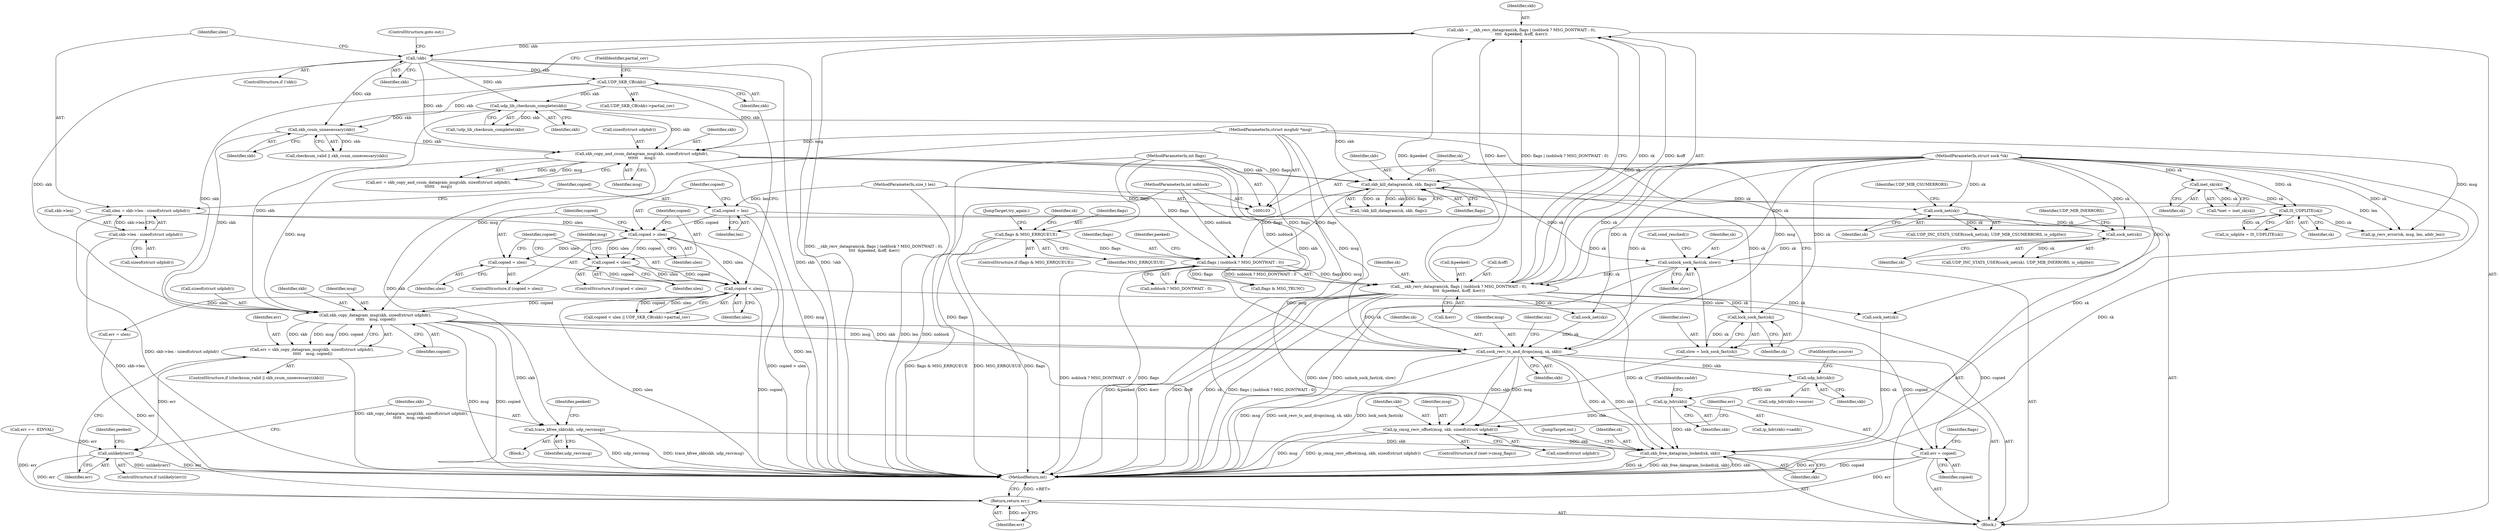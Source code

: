 digraph "0_linux_197c949e7798fbf28cfadc69d9ca0c2abbf93191@API" {
"1000220" [label="(Call,skb_copy_datagram_msg(skb, sizeof(struct udphdr),\n \t\t\t\t\t    msg, copied))"];
"1000163" [label="(Call,!skb)"];
"1000146" [label="(Call,skb = __skb_recv_datagram(sk, flags | (noblock ? MSG_DONTWAIT : 0),\n\t\t\t\t  &peeked, &off, &err))"];
"1000148" [label="(Call,__skb_recv_datagram(sk, flags | (noblock ? MSG_DONTWAIT : 0),\n\t\t\t\t  &peeked, &off, &err))"];
"1000364" [label="(Call,unlock_sock_fast(sk, slow))"];
"1000360" [label="(Call,sock_net(sk))"];
"1000355" [label="(Call,sock_net(sk))"];
"1000349" [label="(Call,skb_kill_datagram(sk, skb, flags))"];
"1000345" [label="(Call,lock_sock_fast(sk))"];
"1000104" [label="(MethodParameterIn,struct sock *sk)"];
"1000207" [label="(Call,udp_lib_checksum_complete(skb))"];
"1000200" [label="(Call,UDP_SKB_CB(skb))"];
"1000230" [label="(Call,skb_copy_and_csum_datagram_msg(skb, sizeof(struct udphdr),\n\t\t\t\t\t\t     msg))"];
"1000216" [label="(Call,skb_csum_unnecessary(skb))"];
"1000105" [label="(MethodParameterIn,struct msghdr *msg)"];
"1000150" [label="(Call,flags | (noblock ? MSG_DONTWAIT : 0))"];
"1000136" [label="(Call,flags & MSG_ERRQUEUE)"];
"1000108" [label="(MethodParameterIn,int flags)"];
"1000107" [label="(MethodParameterIn,int noblock)"];
"1000343" [label="(Call,slow = lock_sock_fast(sk))"];
"1000128" [label="(Call,IS_UDPLITE(sk))"];
"1000114" [label="(Call,inet_sk(sk))"];
"1000196" [label="(Call,copied < ulen)"];
"1000181" [label="(Call,copied = ulen)"];
"1000178" [label="(Call,copied > ulen)"];
"1000174" [label="(Call,copied = len)"];
"1000106" [label="(MethodParameterIn,size_t len)"];
"1000166" [label="(Call,ulen = skb->len - sizeof(struct udphdr))"];
"1000168" [label="(Call,skb->len - sizeof(struct udphdr))"];
"1000186" [label="(Call,copied < ulen)"];
"1000218" [label="(Call,err = skb_copy_datagram_msg(skb, sizeof(struct udphdr),\n \t\t\t\t\t    msg, copied))"];
"1000242" [label="(Call,unlikely(err))"];
"1000340" [label="(Return,return err;)"];
"1000245" [label="(Call,trace_kfree_skb(skb, udp_recvmsg))"];
"1000336" [label="(Call,skb_free_datagram_locked(sk, skb))"];
"1000271" [label="(Call,sock_recv_ts_and_drops(msg, sk, skb))"];
"1000288" [label="(Call,udp_hdr(skb))"];
"1000298" [label="(Call,ip_hdr(skb))"];
"1000320" [label="(Call,ip_cmsg_recv_offset(msg, skb, sizeof(struct udphdr)))"];
"1000325" [label="(Call,err = copied)"];
"1000246" [label="(Identifier,skb)"];
"1000175" [label="(Identifier,copied)"];
"1000244" [label="(Block,)"];
"1000354" [label="(Call,UDP_INC_STATS_USER(sock_net(sk), UDP_MIB_CSUMERRORS, is_udplite))"];
"1000195" [label="(Call,copied < ulen || UDP_SKB_CB(skb)->partial_cov)"];
"1000228" [label="(Call,err = skb_copy_and_csum_datagram_msg(skb, sizeof(struct udphdr),\n\t\t\t\t\t\t     msg))"];
"1000180" [label="(Identifier,ulen)"];
"1000272" [label="(Identifier,msg)"];
"1000105" [label="(MethodParameterIn,struct msghdr *msg)"];
"1000140" [label="(Call,ip_recv_error(sk, msg, len, addr_len))"];
"1000330" [label="(Identifier,flags)"];
"1000267" [label="(Call,sock_net(sk))"];
"1000300" [label="(FieldIdentifier,saddr)"];
"1000177" [label="(ControlStructure,if (copied > ulen))"];
"1000258" [label="(Call,sock_net(sk))"];
"1000150" [label="(Call,flags | (noblock ? MSG_DONTWAIT : 0))"];
"1000216" [label="(Call,skb_csum_unnecessary(skb))"];
"1000351" [label="(Identifier,skb)"];
"1000169" [label="(Call,skb->len)"];
"1000106" [label="(MethodParameterIn,size_t len)"];
"1000112" [label="(Call,*inet = inet_sk(sk))"];
"1000198" [label="(Identifier,ulen)"];
"1000297" [label="(Call,ip_hdr(skb)->saddr)"];
"1000145" [label="(JumpTarget,try_again:)"];
"1000340" [label="(Return,return err;)"];
"1000276" [label="(Identifier,sin)"];
"1000104" [label="(MethodParameterIn,struct sock *sk)"];
"1000364" [label="(Call,unlock_sock_fast(sk, slow))"];
"1000345" [label="(Call,lock_sock_fast(sk))"];
"1000241" [label="(ControlStructure,if (unlikely(err)))"];
"1000236" [label="(Call,err == -EINVAL)"];
"1000217" [label="(Identifier,skb)"];
"1000114" [label="(Call,inet_sk(sk))"];
"1000166" [label="(Call,ulen = skb->len - sizeof(struct udphdr))"];
"1000181" [label="(Call,copied = ulen)"];
"1000182" [label="(Identifier,copied)"];
"1000213" [label="(ControlStructure,if (checksum_valid || skb_csum_unnecessary(skb)))"];
"1000350" [label="(Identifier,sk)"];
"1000320" [label="(Call,ip_cmsg_recv_offset(msg, skb, sizeof(struct udphdr)))"];
"1000344" [label="(Identifier,slow)"];
"1000141" [label="(Identifier,sk)"];
"1000162" [label="(ControlStructure,if (!skb))"];
"1000183" [label="(Identifier,ulen)"];
"1000156" [label="(Call,&peeked)"];
"1000108" [label="(MethodParameterIn,int flags)"];
"1000242" [label="(Call,unlikely(err))"];
"1000163" [label="(Call,!skb)"];
"1000265" [label="(Identifier,peeked)"];
"1000325" [label="(Call,err = copied)"];
"1000346" [label="(Identifier,sk)"];
"1000135" [label="(ControlStructure,if (flags & MSG_ERRQUEUE))"];
"1000129" [label="(Identifier,sk)"];
"1000176" [label="(Identifier,len)"];
"1000219" [label="(Identifier,err)"];
"1000147" [label="(Identifier,skb)"];
"1000232" [label="(Call,sizeof(struct udphdr))"];
"1000185" [label="(ControlStructure,if (copied < ulen))"];
"1000222" [label="(Call,sizeof(struct udphdr))"];
"1000274" [label="(Identifier,skb)"];
"1000366" [label="(Identifier,slow)"];
"1000298" [label="(Call,ip_hdr(skb))"];
"1000220" [label="(Call,skb_copy_datagram_msg(skb, sizeof(struct udphdr),\n \t\t\t\t\t    msg, copied))"];
"1000128" [label="(Call,IS_UDPLITE(sk))"];
"1000152" [label="(Call,noblock ? MSG_DONTWAIT : 0)"];
"1000207" [label="(Call,udp_lib_checksum_complete(skb))"];
"1000126" [label="(Call,is_udplite = IS_UDPLITE(sk))"];
"1000199" [label="(Call,UDP_SKB_CB(skb)->partial_cov)"];
"1000341" [label="(Identifier,err)"];
"1000158" [label="(Call,&off)"];
"1000214" [label="(Call,checksum_valid || skb_csum_unnecessary(skb))"];
"1000137" [label="(Identifier,flags)"];
"1000234" [label="(Identifier,msg)"];
"1000191" [label="(Identifier,msg)"];
"1000352" [label="(Identifier,flags)"];
"1000188" [label="(Identifier,ulen)"];
"1000250" [label="(Identifier,peeked)"];
"1000365" [label="(Identifier,sk)"];
"1000337" [label="(Identifier,sk)"];
"1000336" [label="(Call,skb_free_datagram_locked(sk, skb))"];
"1000327" [label="(Identifier,copied)"];
"1000138" [label="(Identifier,MSG_ERRQUEUE)"];
"1000323" [label="(Call,sizeof(struct udphdr))"];
"1000110" [label="(Block,)"];
"1000374" [label="(MethodReturn,int)"];
"1000151" [label="(Identifier,flags)"];
"1000206" [label="(Call,!udp_lib_checksum_complete(skb))"];
"1000164" [label="(Identifier,skb)"];
"1000349" [label="(Call,skb_kill_datagram(sk, skb, flags))"];
"1000356" [label="(Identifier,sk)"];
"1000357" [label="(Identifier,UDP_MIB_CSUMERRORS)"];
"1000165" [label="(ControlStructure,goto out;)"];
"1000107" [label="(MethodParameterIn,int noblock)"];
"1000202" [label="(FieldIdentifier,partial_cov)"];
"1000197" [label="(Identifier,copied)"];
"1000287" [label="(Call,udp_hdr(skb)->source)"];
"1000149" [label="(Identifier,sk)"];
"1000339" [label="(JumpTarget,out:)"];
"1000367" [label="(Call,cond_resched())"];
"1000187" [label="(Identifier,copied)"];
"1000326" [label="(Identifier,err)"];
"1000196" [label="(Call,copied < ulen)"];
"1000225" [label="(Identifier,copied)"];
"1000231" [label="(Identifier,skb)"];
"1000329" [label="(Call,flags & MSG_TRUNC)"];
"1000167" [label="(Identifier,ulen)"];
"1000360" [label="(Call,sock_net(sk))"];
"1000148" [label="(Call,__skb_recv_datagram(sk, flags | (noblock ? MSG_DONTWAIT : 0),\n\t\t\t\t  &peeked, &off, &err))"];
"1000289" [label="(Identifier,skb)"];
"1000146" [label="(Call,skb = __skb_recv_datagram(sk, flags | (noblock ? MSG_DONTWAIT : 0),\n\t\t\t\t  &peeked, &off, &err))"];
"1000243" [label="(Identifier,err)"];
"1000338" [label="(Identifier,skb)"];
"1000299" [label="(Identifier,skb)"];
"1000361" [label="(Identifier,sk)"];
"1000157" [label="(Identifier,peeked)"];
"1000321" [label="(Identifier,msg)"];
"1000200" [label="(Call,UDP_SKB_CB(skb))"];
"1000348" [label="(Call,!skb_kill_datagram(sk, skb, flags))"];
"1000168" [label="(Call,skb->len - sizeof(struct udphdr))"];
"1000115" [label="(Identifier,sk)"];
"1000316" [label="(ControlStructure,if (inet->cmsg_flags))"];
"1000273" [label="(Identifier,sk)"];
"1000186" [label="(Call,copied < ulen)"];
"1000136" [label="(Call,flags & MSG_ERRQUEUE)"];
"1000359" [label="(Call,UDP_INC_STATS_USER(sock_net(sk), UDP_MIB_INERRORS, is_udplite))"];
"1000332" [label="(Call,err = ulen)"];
"1000172" [label="(Call,sizeof(struct udphdr))"];
"1000160" [label="(Call,&err)"];
"1000174" [label="(Call,copied = len)"];
"1000355" [label="(Call,sock_net(sk))"];
"1000290" [label="(FieldIdentifier,source)"];
"1000221" [label="(Identifier,skb)"];
"1000230" [label="(Call,skb_copy_and_csum_datagram_msg(skb, sizeof(struct udphdr),\n\t\t\t\t\t\t     msg))"];
"1000271" [label="(Call,sock_recv_ts_and_drops(msg, sk, skb))"];
"1000201" [label="(Identifier,skb)"];
"1000178" [label="(Call,copied > ulen)"];
"1000247" [label="(Identifier,udp_recvmsg)"];
"1000224" [label="(Identifier,msg)"];
"1000288" [label="(Call,udp_hdr(skb))"];
"1000322" [label="(Identifier,skb)"];
"1000245" [label="(Call,trace_kfree_skb(skb, udp_recvmsg))"];
"1000343" [label="(Call,slow = lock_sock_fast(sk))"];
"1000208" [label="(Identifier,skb)"];
"1000218" [label="(Call,err = skb_copy_datagram_msg(skb, sizeof(struct udphdr),\n \t\t\t\t\t    msg, copied))"];
"1000179" [label="(Identifier,copied)"];
"1000362" [label="(Identifier,UDP_MIB_INERRORS)"];
"1000220" -> "1000218"  [label="AST: "];
"1000220" -> "1000225"  [label="CFG: "];
"1000221" -> "1000220"  [label="AST: "];
"1000222" -> "1000220"  [label="AST: "];
"1000224" -> "1000220"  [label="AST: "];
"1000225" -> "1000220"  [label="AST: "];
"1000218" -> "1000220"  [label="CFG: "];
"1000220" -> "1000374"  [label="DDG: copied"];
"1000220" -> "1000374"  [label="DDG: msg"];
"1000220" -> "1000218"  [label="DDG: skb"];
"1000220" -> "1000218"  [label="DDG: msg"];
"1000220" -> "1000218"  [label="DDG: copied"];
"1000163" -> "1000220"  [label="DDG: skb"];
"1000200" -> "1000220"  [label="DDG: skb"];
"1000216" -> "1000220"  [label="DDG: skb"];
"1000207" -> "1000220"  [label="DDG: skb"];
"1000230" -> "1000220"  [label="DDG: msg"];
"1000105" -> "1000220"  [label="DDG: msg"];
"1000196" -> "1000220"  [label="DDG: copied"];
"1000220" -> "1000245"  [label="DDG: skb"];
"1000220" -> "1000271"  [label="DDG: msg"];
"1000220" -> "1000271"  [label="DDG: skb"];
"1000220" -> "1000325"  [label="DDG: copied"];
"1000163" -> "1000162"  [label="AST: "];
"1000163" -> "1000164"  [label="CFG: "];
"1000164" -> "1000163"  [label="AST: "];
"1000165" -> "1000163"  [label="CFG: "];
"1000167" -> "1000163"  [label="CFG: "];
"1000163" -> "1000374"  [label="DDG: skb"];
"1000163" -> "1000374"  [label="DDG: !skb"];
"1000146" -> "1000163"  [label="DDG: skb"];
"1000163" -> "1000200"  [label="DDG: skb"];
"1000163" -> "1000207"  [label="DDG: skb"];
"1000163" -> "1000216"  [label="DDG: skb"];
"1000163" -> "1000230"  [label="DDG: skb"];
"1000146" -> "1000110"  [label="AST: "];
"1000146" -> "1000148"  [label="CFG: "];
"1000147" -> "1000146"  [label="AST: "];
"1000148" -> "1000146"  [label="AST: "];
"1000164" -> "1000146"  [label="CFG: "];
"1000146" -> "1000374"  [label="DDG: __skb_recv_datagram(sk, flags | (noblock ? MSG_DONTWAIT : 0),\n\t\t\t\t  &peeked, &off, &err)"];
"1000148" -> "1000146"  [label="DDG: sk"];
"1000148" -> "1000146"  [label="DDG: &off"];
"1000148" -> "1000146"  [label="DDG: &err"];
"1000148" -> "1000146"  [label="DDG: &peeked"];
"1000148" -> "1000146"  [label="DDG: flags | (noblock ? MSG_DONTWAIT : 0)"];
"1000148" -> "1000160"  [label="CFG: "];
"1000149" -> "1000148"  [label="AST: "];
"1000150" -> "1000148"  [label="AST: "];
"1000156" -> "1000148"  [label="AST: "];
"1000158" -> "1000148"  [label="AST: "];
"1000160" -> "1000148"  [label="AST: "];
"1000148" -> "1000374"  [label="DDG: &err"];
"1000148" -> "1000374"  [label="DDG: &off"];
"1000148" -> "1000374"  [label="DDG: sk"];
"1000148" -> "1000374"  [label="DDG: flags | (noblock ? MSG_DONTWAIT : 0)"];
"1000148" -> "1000374"  [label="DDG: &peeked"];
"1000364" -> "1000148"  [label="DDG: sk"];
"1000128" -> "1000148"  [label="DDG: sk"];
"1000104" -> "1000148"  [label="DDG: sk"];
"1000150" -> "1000148"  [label="DDG: flags"];
"1000150" -> "1000148"  [label="DDG: noblock ? MSG_DONTWAIT : 0"];
"1000148" -> "1000258"  [label="DDG: sk"];
"1000148" -> "1000267"  [label="DDG: sk"];
"1000148" -> "1000271"  [label="DDG: sk"];
"1000148" -> "1000336"  [label="DDG: sk"];
"1000148" -> "1000345"  [label="DDG: sk"];
"1000364" -> "1000110"  [label="AST: "];
"1000364" -> "1000366"  [label="CFG: "];
"1000365" -> "1000364"  [label="AST: "];
"1000366" -> "1000364"  [label="AST: "];
"1000367" -> "1000364"  [label="CFG: "];
"1000364" -> "1000374"  [label="DDG: unlock_sock_fast(sk, slow)"];
"1000364" -> "1000374"  [label="DDG: slow"];
"1000360" -> "1000364"  [label="DDG: sk"];
"1000349" -> "1000364"  [label="DDG: sk"];
"1000104" -> "1000364"  [label="DDG: sk"];
"1000343" -> "1000364"  [label="DDG: slow"];
"1000360" -> "1000359"  [label="AST: "];
"1000360" -> "1000361"  [label="CFG: "];
"1000361" -> "1000360"  [label="AST: "];
"1000362" -> "1000360"  [label="CFG: "];
"1000360" -> "1000359"  [label="DDG: sk"];
"1000355" -> "1000360"  [label="DDG: sk"];
"1000104" -> "1000360"  [label="DDG: sk"];
"1000355" -> "1000354"  [label="AST: "];
"1000355" -> "1000356"  [label="CFG: "];
"1000356" -> "1000355"  [label="AST: "];
"1000357" -> "1000355"  [label="CFG: "];
"1000355" -> "1000354"  [label="DDG: sk"];
"1000349" -> "1000355"  [label="DDG: sk"];
"1000104" -> "1000355"  [label="DDG: sk"];
"1000349" -> "1000348"  [label="AST: "];
"1000349" -> "1000352"  [label="CFG: "];
"1000350" -> "1000349"  [label="AST: "];
"1000351" -> "1000349"  [label="AST: "];
"1000352" -> "1000349"  [label="AST: "];
"1000348" -> "1000349"  [label="CFG: "];
"1000349" -> "1000150"  [label="DDG: flags"];
"1000349" -> "1000348"  [label="DDG: sk"];
"1000349" -> "1000348"  [label="DDG: skb"];
"1000349" -> "1000348"  [label="DDG: flags"];
"1000345" -> "1000349"  [label="DDG: sk"];
"1000104" -> "1000349"  [label="DDG: sk"];
"1000207" -> "1000349"  [label="DDG: skb"];
"1000230" -> "1000349"  [label="DDG: skb"];
"1000150" -> "1000349"  [label="DDG: flags"];
"1000108" -> "1000349"  [label="DDG: flags"];
"1000345" -> "1000343"  [label="AST: "];
"1000345" -> "1000346"  [label="CFG: "];
"1000346" -> "1000345"  [label="AST: "];
"1000343" -> "1000345"  [label="CFG: "];
"1000345" -> "1000343"  [label="DDG: sk"];
"1000104" -> "1000345"  [label="DDG: sk"];
"1000104" -> "1000103"  [label="AST: "];
"1000104" -> "1000374"  [label="DDG: sk"];
"1000104" -> "1000114"  [label="DDG: sk"];
"1000104" -> "1000128"  [label="DDG: sk"];
"1000104" -> "1000140"  [label="DDG: sk"];
"1000104" -> "1000258"  [label="DDG: sk"];
"1000104" -> "1000267"  [label="DDG: sk"];
"1000104" -> "1000271"  [label="DDG: sk"];
"1000104" -> "1000336"  [label="DDG: sk"];
"1000207" -> "1000206"  [label="AST: "];
"1000207" -> "1000208"  [label="CFG: "];
"1000208" -> "1000207"  [label="AST: "];
"1000206" -> "1000207"  [label="CFG: "];
"1000207" -> "1000206"  [label="DDG: skb"];
"1000200" -> "1000207"  [label="DDG: skb"];
"1000207" -> "1000216"  [label="DDG: skb"];
"1000207" -> "1000230"  [label="DDG: skb"];
"1000200" -> "1000199"  [label="AST: "];
"1000200" -> "1000201"  [label="CFG: "];
"1000201" -> "1000200"  [label="AST: "];
"1000202" -> "1000200"  [label="CFG: "];
"1000200" -> "1000216"  [label="DDG: skb"];
"1000200" -> "1000230"  [label="DDG: skb"];
"1000230" -> "1000228"  [label="AST: "];
"1000230" -> "1000234"  [label="CFG: "];
"1000231" -> "1000230"  [label="AST: "];
"1000232" -> "1000230"  [label="AST: "];
"1000234" -> "1000230"  [label="AST: "];
"1000228" -> "1000230"  [label="CFG: "];
"1000230" -> "1000374"  [label="DDG: msg"];
"1000230" -> "1000228"  [label="DDG: skb"];
"1000230" -> "1000228"  [label="DDG: msg"];
"1000216" -> "1000230"  [label="DDG: skb"];
"1000105" -> "1000230"  [label="DDG: msg"];
"1000230" -> "1000245"  [label="DDG: skb"];
"1000230" -> "1000271"  [label="DDG: msg"];
"1000230" -> "1000271"  [label="DDG: skb"];
"1000216" -> "1000214"  [label="AST: "];
"1000216" -> "1000217"  [label="CFG: "];
"1000217" -> "1000216"  [label="AST: "];
"1000214" -> "1000216"  [label="CFG: "];
"1000216" -> "1000214"  [label="DDG: skb"];
"1000105" -> "1000103"  [label="AST: "];
"1000105" -> "1000374"  [label="DDG: msg"];
"1000105" -> "1000140"  [label="DDG: msg"];
"1000105" -> "1000271"  [label="DDG: msg"];
"1000105" -> "1000320"  [label="DDG: msg"];
"1000150" -> "1000152"  [label="CFG: "];
"1000151" -> "1000150"  [label="AST: "];
"1000152" -> "1000150"  [label="AST: "];
"1000157" -> "1000150"  [label="CFG: "];
"1000150" -> "1000374"  [label="DDG: flags"];
"1000150" -> "1000374"  [label="DDG: noblock ? MSG_DONTWAIT : 0"];
"1000136" -> "1000150"  [label="DDG: flags"];
"1000108" -> "1000150"  [label="DDG: flags"];
"1000107" -> "1000150"  [label="DDG: noblock"];
"1000150" -> "1000329"  [label="DDG: flags"];
"1000136" -> "1000135"  [label="AST: "];
"1000136" -> "1000138"  [label="CFG: "];
"1000137" -> "1000136"  [label="AST: "];
"1000138" -> "1000136"  [label="AST: "];
"1000141" -> "1000136"  [label="CFG: "];
"1000145" -> "1000136"  [label="CFG: "];
"1000136" -> "1000374"  [label="DDG: flags & MSG_ERRQUEUE"];
"1000136" -> "1000374"  [label="DDG: MSG_ERRQUEUE"];
"1000136" -> "1000374"  [label="DDG: flags"];
"1000108" -> "1000136"  [label="DDG: flags"];
"1000108" -> "1000103"  [label="AST: "];
"1000108" -> "1000374"  [label="DDG: flags"];
"1000108" -> "1000329"  [label="DDG: flags"];
"1000107" -> "1000103"  [label="AST: "];
"1000107" -> "1000374"  [label="DDG: noblock"];
"1000107" -> "1000152"  [label="DDG: noblock"];
"1000343" -> "1000110"  [label="AST: "];
"1000344" -> "1000343"  [label="AST: "];
"1000350" -> "1000343"  [label="CFG: "];
"1000343" -> "1000374"  [label="DDG: lock_sock_fast(sk)"];
"1000128" -> "1000126"  [label="AST: "];
"1000128" -> "1000129"  [label="CFG: "];
"1000129" -> "1000128"  [label="AST: "];
"1000126" -> "1000128"  [label="CFG: "];
"1000128" -> "1000126"  [label="DDG: sk"];
"1000114" -> "1000128"  [label="DDG: sk"];
"1000128" -> "1000140"  [label="DDG: sk"];
"1000114" -> "1000112"  [label="AST: "];
"1000114" -> "1000115"  [label="CFG: "];
"1000115" -> "1000114"  [label="AST: "];
"1000112" -> "1000114"  [label="CFG: "];
"1000114" -> "1000112"  [label="DDG: sk"];
"1000196" -> "1000195"  [label="AST: "];
"1000196" -> "1000198"  [label="CFG: "];
"1000197" -> "1000196"  [label="AST: "];
"1000198" -> "1000196"  [label="AST: "];
"1000201" -> "1000196"  [label="CFG: "];
"1000195" -> "1000196"  [label="CFG: "];
"1000196" -> "1000374"  [label="DDG: copied"];
"1000196" -> "1000374"  [label="DDG: ulen"];
"1000196" -> "1000195"  [label="DDG: copied"];
"1000196" -> "1000195"  [label="DDG: ulen"];
"1000181" -> "1000196"  [label="DDG: copied"];
"1000186" -> "1000196"  [label="DDG: copied"];
"1000186" -> "1000196"  [label="DDG: ulen"];
"1000178" -> "1000196"  [label="DDG: ulen"];
"1000196" -> "1000325"  [label="DDG: copied"];
"1000196" -> "1000332"  [label="DDG: ulen"];
"1000181" -> "1000177"  [label="AST: "];
"1000181" -> "1000183"  [label="CFG: "];
"1000182" -> "1000181"  [label="AST: "];
"1000183" -> "1000181"  [label="AST: "];
"1000197" -> "1000181"  [label="CFG: "];
"1000178" -> "1000181"  [label="DDG: ulen"];
"1000178" -> "1000177"  [label="AST: "];
"1000178" -> "1000180"  [label="CFG: "];
"1000179" -> "1000178"  [label="AST: "];
"1000180" -> "1000178"  [label="AST: "];
"1000182" -> "1000178"  [label="CFG: "];
"1000187" -> "1000178"  [label="CFG: "];
"1000178" -> "1000374"  [label="DDG: copied > ulen"];
"1000174" -> "1000178"  [label="DDG: copied"];
"1000166" -> "1000178"  [label="DDG: ulen"];
"1000178" -> "1000186"  [label="DDG: copied"];
"1000178" -> "1000186"  [label="DDG: ulen"];
"1000174" -> "1000110"  [label="AST: "];
"1000174" -> "1000176"  [label="CFG: "];
"1000175" -> "1000174"  [label="AST: "];
"1000176" -> "1000174"  [label="AST: "];
"1000179" -> "1000174"  [label="CFG: "];
"1000174" -> "1000374"  [label="DDG: len"];
"1000106" -> "1000174"  [label="DDG: len"];
"1000106" -> "1000103"  [label="AST: "];
"1000106" -> "1000374"  [label="DDG: len"];
"1000106" -> "1000140"  [label="DDG: len"];
"1000166" -> "1000110"  [label="AST: "];
"1000166" -> "1000168"  [label="CFG: "];
"1000167" -> "1000166"  [label="AST: "];
"1000168" -> "1000166"  [label="AST: "];
"1000175" -> "1000166"  [label="CFG: "];
"1000166" -> "1000374"  [label="DDG: skb->len - sizeof(struct udphdr)"];
"1000168" -> "1000166"  [label="DDG: skb->len"];
"1000168" -> "1000172"  [label="CFG: "];
"1000169" -> "1000168"  [label="AST: "];
"1000172" -> "1000168"  [label="AST: "];
"1000168" -> "1000374"  [label="DDG: skb->len"];
"1000186" -> "1000185"  [label="AST: "];
"1000186" -> "1000188"  [label="CFG: "];
"1000187" -> "1000186"  [label="AST: "];
"1000188" -> "1000186"  [label="AST: "];
"1000191" -> "1000186"  [label="CFG: "];
"1000197" -> "1000186"  [label="CFG: "];
"1000218" -> "1000213"  [label="AST: "];
"1000219" -> "1000218"  [label="AST: "];
"1000243" -> "1000218"  [label="CFG: "];
"1000218" -> "1000374"  [label="DDG: skb_copy_datagram_msg(skb, sizeof(struct udphdr),\n \t\t\t\t\t    msg, copied)"];
"1000218" -> "1000242"  [label="DDG: err"];
"1000242" -> "1000241"  [label="AST: "];
"1000242" -> "1000243"  [label="CFG: "];
"1000243" -> "1000242"  [label="AST: "];
"1000246" -> "1000242"  [label="CFG: "];
"1000265" -> "1000242"  [label="CFG: "];
"1000242" -> "1000374"  [label="DDG: unlikely(err)"];
"1000242" -> "1000374"  [label="DDG: err"];
"1000236" -> "1000242"  [label="DDG: err"];
"1000242" -> "1000340"  [label="DDG: err"];
"1000340" -> "1000110"  [label="AST: "];
"1000340" -> "1000341"  [label="CFG: "];
"1000341" -> "1000340"  [label="AST: "];
"1000374" -> "1000340"  [label="CFG: "];
"1000340" -> "1000374"  [label="DDG: <RET>"];
"1000341" -> "1000340"  [label="DDG: err"];
"1000325" -> "1000340"  [label="DDG: err"];
"1000332" -> "1000340"  [label="DDG: err"];
"1000236" -> "1000340"  [label="DDG: err"];
"1000245" -> "1000244"  [label="AST: "];
"1000245" -> "1000247"  [label="CFG: "];
"1000246" -> "1000245"  [label="AST: "];
"1000247" -> "1000245"  [label="AST: "];
"1000250" -> "1000245"  [label="CFG: "];
"1000245" -> "1000374"  [label="DDG: trace_kfree_skb(skb, udp_recvmsg)"];
"1000245" -> "1000374"  [label="DDG: udp_recvmsg"];
"1000245" -> "1000336"  [label="DDG: skb"];
"1000336" -> "1000110"  [label="AST: "];
"1000336" -> "1000338"  [label="CFG: "];
"1000337" -> "1000336"  [label="AST: "];
"1000338" -> "1000336"  [label="AST: "];
"1000339" -> "1000336"  [label="CFG: "];
"1000336" -> "1000374"  [label="DDG: skb_free_datagram_locked(sk, skb)"];
"1000336" -> "1000374"  [label="DDG: skb"];
"1000336" -> "1000374"  [label="DDG: sk"];
"1000258" -> "1000336"  [label="DDG: sk"];
"1000271" -> "1000336"  [label="DDG: sk"];
"1000271" -> "1000336"  [label="DDG: skb"];
"1000298" -> "1000336"  [label="DDG: skb"];
"1000320" -> "1000336"  [label="DDG: skb"];
"1000271" -> "1000110"  [label="AST: "];
"1000271" -> "1000274"  [label="CFG: "];
"1000272" -> "1000271"  [label="AST: "];
"1000273" -> "1000271"  [label="AST: "];
"1000274" -> "1000271"  [label="AST: "];
"1000276" -> "1000271"  [label="CFG: "];
"1000271" -> "1000374"  [label="DDG: msg"];
"1000271" -> "1000374"  [label="DDG: sock_recv_ts_and_drops(msg, sk, skb)"];
"1000267" -> "1000271"  [label="DDG: sk"];
"1000271" -> "1000288"  [label="DDG: skb"];
"1000271" -> "1000320"  [label="DDG: msg"];
"1000271" -> "1000320"  [label="DDG: skb"];
"1000288" -> "1000287"  [label="AST: "];
"1000288" -> "1000289"  [label="CFG: "];
"1000289" -> "1000288"  [label="AST: "];
"1000290" -> "1000288"  [label="CFG: "];
"1000288" -> "1000298"  [label="DDG: skb"];
"1000298" -> "1000297"  [label="AST: "];
"1000298" -> "1000299"  [label="CFG: "];
"1000299" -> "1000298"  [label="AST: "];
"1000300" -> "1000298"  [label="CFG: "];
"1000298" -> "1000320"  [label="DDG: skb"];
"1000320" -> "1000316"  [label="AST: "];
"1000320" -> "1000323"  [label="CFG: "];
"1000321" -> "1000320"  [label="AST: "];
"1000322" -> "1000320"  [label="AST: "];
"1000323" -> "1000320"  [label="AST: "];
"1000326" -> "1000320"  [label="CFG: "];
"1000320" -> "1000374"  [label="DDG: msg"];
"1000320" -> "1000374"  [label="DDG: ip_cmsg_recv_offset(msg, skb, sizeof(struct udphdr))"];
"1000325" -> "1000110"  [label="AST: "];
"1000325" -> "1000327"  [label="CFG: "];
"1000326" -> "1000325"  [label="AST: "];
"1000327" -> "1000325"  [label="AST: "];
"1000330" -> "1000325"  [label="CFG: "];
"1000325" -> "1000374"  [label="DDG: err"];
"1000325" -> "1000374"  [label="DDG: copied"];
}
